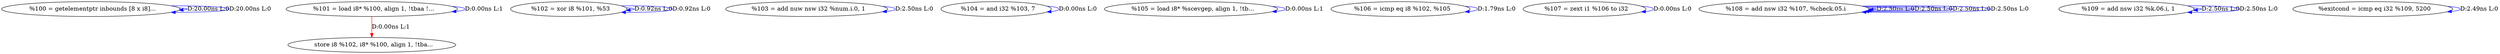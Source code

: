 digraph {
Node0x433fee0[label="  %100 = getelementptr inbounds [8 x i8]..."];
Node0x433fee0 -> Node0x433fee0[label="D:20.00ns L:0",color=blue];
Node0x433fee0 -> Node0x433fee0[label="D:20.00ns L:0",color=blue];
Node0x433ffc0[label="  %101 = load i8* %100, align 1, !tbaa !..."];
Node0x433ffc0 -> Node0x433ffc0[label="D:0.00ns L:1",color=blue];
Node0x4340180[label="  store i8 %102, i8* %100, align 1, !tba..."];
Node0x433ffc0 -> Node0x4340180[label="D:0.00ns L:1",color=red];
Node0x43400a0[label="  %102 = xor i8 %101, %53"];
Node0x43400a0 -> Node0x43400a0[label="D:0.92ns L:0",color=blue];
Node0x43400a0 -> Node0x43400a0[label="D:0.92ns L:0",color=blue];
Node0x4340260[label="  %103 = add nuw nsw i32 %num.i.0, 1"];
Node0x4340260 -> Node0x4340260[label="D:2.50ns L:0",color=blue];
Node0x4340340[label="  %104 = and i32 %103, 7"];
Node0x4340340 -> Node0x4340340[label="D:0.00ns L:0",color=blue];
Node0x4340420[label="  %105 = load i8* %scevgep, align 1, !tb..."];
Node0x4340420 -> Node0x4340420[label="D:0.00ns L:1",color=blue];
Node0x4340500[label="  %106 = icmp eq i8 %102, %105"];
Node0x4340500 -> Node0x4340500[label="D:1.79ns L:0",color=blue];
Node0x43405e0[label="  %107 = zext i1 %106 to i32"];
Node0x43405e0 -> Node0x43405e0[label="D:0.00ns L:0",color=blue];
Node0x43406c0[label="  %108 = add nsw i32 %107, %check.05.i"];
Node0x43406c0 -> Node0x43406c0[label="D:2.50ns L:0",color=blue];
Node0x43406c0 -> Node0x43406c0[label="D:2.50ns L:0",color=blue];
Node0x43406c0 -> Node0x43406c0[label="D:2.50ns L:0",color=blue];
Node0x43406c0 -> Node0x43406c0[label="D:2.50ns L:0",color=blue];
Node0x43407a0[label="  %109 = add nsw i32 %k.06.i, 1"];
Node0x43407a0 -> Node0x43407a0[label="D:2.50ns L:0",color=blue];
Node0x43407a0 -> Node0x43407a0[label="D:2.50ns L:0",color=blue];
Node0x4340880[label="  %exitcond = icmp eq i32 %109, 5200"];
Node0x4340880 -> Node0x4340880[label="D:2.49ns L:0",color=blue];
}
